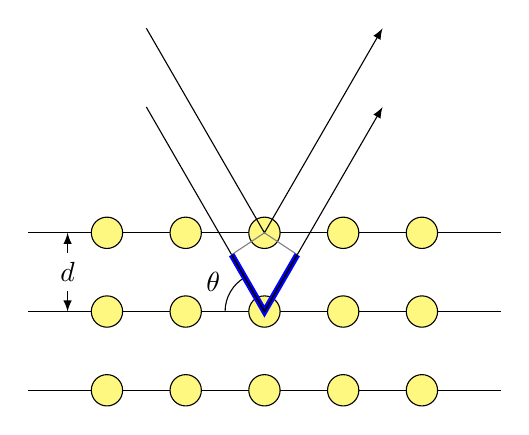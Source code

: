 \begin{tikzpicture}
\draw (-3,-1) -- (3,-1);
\draw (-3,0) -- (3,0);
\draw (-3,1) -- (3,1);
\foreach \x in {-2,-1,...,2}{
  \foreach \y in {-1,0,1}{
    \node[circle,inner sep=4pt,fill=yellow!50,draw=black] at (\x,\y) {};
  }
}
\draw[latex-latex] (-2.5,0) -- (-2.5,1) node[midway,fill=white] {$d$};
\draw[-latex] (120:3) -- (0,0) -- (60:3);
\draw[-latex] (0,1)+(120:3) -- (0,1) -- ++(60:3);
\draw (0,0)+(180:0.5) arc (180:120:0.5);
\node at (150:0.75) {$\theta$};
\draw[gray] (0,0)+(120:0.833) -- (0,1) -- (60:0.833);
\draw[draw=blue,double=black,thick] (0,0)+(120:0.833) -- (0,0) -- (60:0.833);
\end{tikzpicture}
